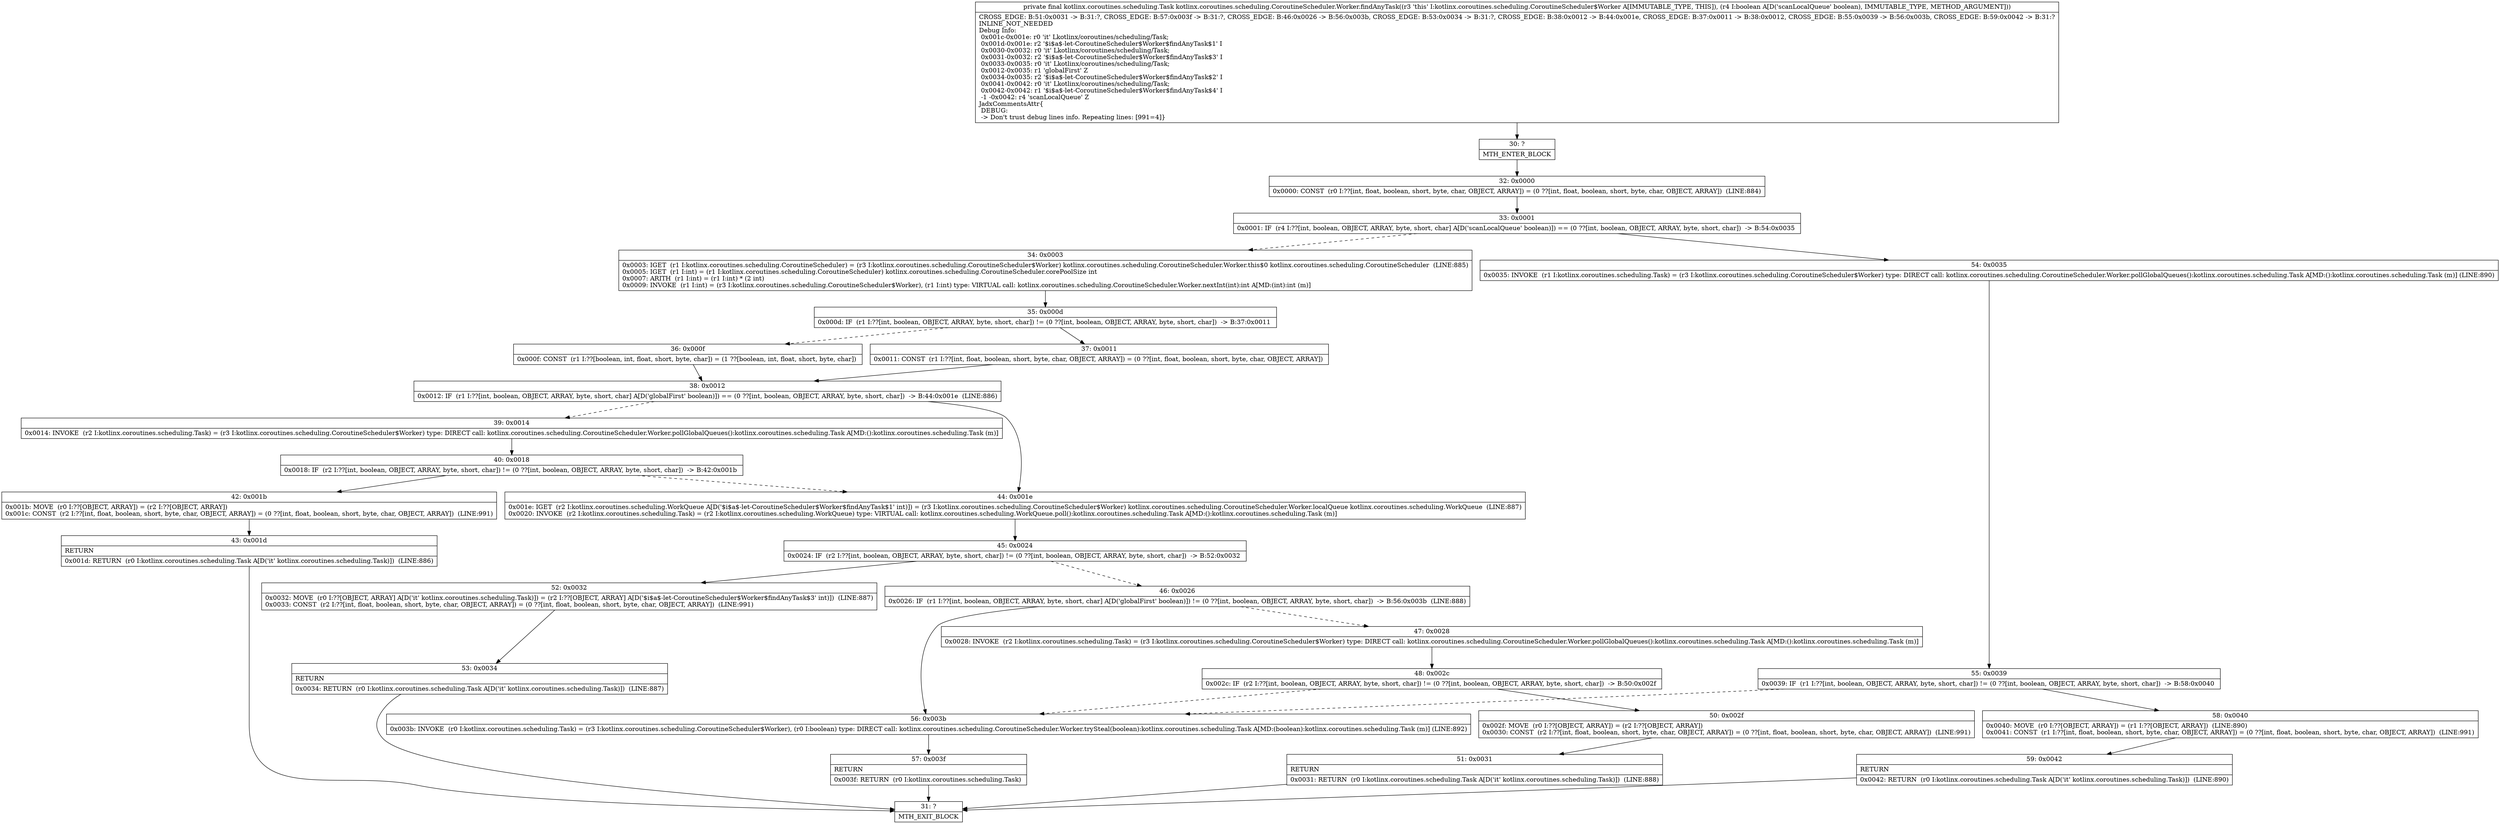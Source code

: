 digraph "CFG forkotlinx.coroutines.scheduling.CoroutineScheduler.Worker.findAnyTask(Z)Lkotlinx\/coroutines\/scheduling\/Task;" {
Node_30 [shape=record,label="{30\:\ ?|MTH_ENTER_BLOCK\l}"];
Node_32 [shape=record,label="{32\:\ 0x0000|0x0000: CONST  (r0 I:??[int, float, boolean, short, byte, char, OBJECT, ARRAY]) = (0 ??[int, float, boolean, short, byte, char, OBJECT, ARRAY])  (LINE:884)\l}"];
Node_33 [shape=record,label="{33\:\ 0x0001|0x0001: IF  (r4 I:??[int, boolean, OBJECT, ARRAY, byte, short, char] A[D('scanLocalQueue' boolean)]) == (0 ??[int, boolean, OBJECT, ARRAY, byte, short, char])  \-\> B:54:0x0035 \l}"];
Node_34 [shape=record,label="{34\:\ 0x0003|0x0003: IGET  (r1 I:kotlinx.coroutines.scheduling.CoroutineScheduler) = (r3 I:kotlinx.coroutines.scheduling.CoroutineScheduler$Worker) kotlinx.coroutines.scheduling.CoroutineScheduler.Worker.this$0 kotlinx.coroutines.scheduling.CoroutineScheduler  (LINE:885)\l0x0005: IGET  (r1 I:int) = (r1 I:kotlinx.coroutines.scheduling.CoroutineScheduler) kotlinx.coroutines.scheduling.CoroutineScheduler.corePoolSize int \l0x0007: ARITH  (r1 I:int) = (r1 I:int) * (2 int) \l0x0009: INVOKE  (r1 I:int) = (r3 I:kotlinx.coroutines.scheduling.CoroutineScheduler$Worker), (r1 I:int) type: VIRTUAL call: kotlinx.coroutines.scheduling.CoroutineScheduler.Worker.nextInt(int):int A[MD:(int):int (m)]\l}"];
Node_35 [shape=record,label="{35\:\ 0x000d|0x000d: IF  (r1 I:??[int, boolean, OBJECT, ARRAY, byte, short, char]) != (0 ??[int, boolean, OBJECT, ARRAY, byte, short, char])  \-\> B:37:0x0011 \l}"];
Node_36 [shape=record,label="{36\:\ 0x000f|0x000f: CONST  (r1 I:??[boolean, int, float, short, byte, char]) = (1 ??[boolean, int, float, short, byte, char]) \l}"];
Node_38 [shape=record,label="{38\:\ 0x0012|0x0012: IF  (r1 I:??[int, boolean, OBJECT, ARRAY, byte, short, char] A[D('globalFirst' boolean)]) == (0 ??[int, boolean, OBJECT, ARRAY, byte, short, char])  \-\> B:44:0x001e  (LINE:886)\l}"];
Node_39 [shape=record,label="{39\:\ 0x0014|0x0014: INVOKE  (r2 I:kotlinx.coroutines.scheduling.Task) = (r3 I:kotlinx.coroutines.scheduling.CoroutineScheduler$Worker) type: DIRECT call: kotlinx.coroutines.scheduling.CoroutineScheduler.Worker.pollGlobalQueues():kotlinx.coroutines.scheduling.Task A[MD:():kotlinx.coroutines.scheduling.Task (m)]\l}"];
Node_40 [shape=record,label="{40\:\ 0x0018|0x0018: IF  (r2 I:??[int, boolean, OBJECT, ARRAY, byte, short, char]) != (0 ??[int, boolean, OBJECT, ARRAY, byte, short, char])  \-\> B:42:0x001b \l}"];
Node_42 [shape=record,label="{42\:\ 0x001b|0x001b: MOVE  (r0 I:??[OBJECT, ARRAY]) = (r2 I:??[OBJECT, ARRAY]) \l0x001c: CONST  (r2 I:??[int, float, boolean, short, byte, char, OBJECT, ARRAY]) = (0 ??[int, float, boolean, short, byte, char, OBJECT, ARRAY])  (LINE:991)\l}"];
Node_43 [shape=record,label="{43\:\ 0x001d|RETURN\l|0x001d: RETURN  (r0 I:kotlinx.coroutines.scheduling.Task A[D('it' kotlinx.coroutines.scheduling.Task)])  (LINE:886)\l}"];
Node_31 [shape=record,label="{31\:\ ?|MTH_EXIT_BLOCK\l}"];
Node_44 [shape=record,label="{44\:\ 0x001e|0x001e: IGET  (r2 I:kotlinx.coroutines.scheduling.WorkQueue A[D('$i$a$\-let\-CoroutineScheduler$Worker$findAnyTask$1' int)]) = (r3 I:kotlinx.coroutines.scheduling.CoroutineScheduler$Worker) kotlinx.coroutines.scheduling.CoroutineScheduler.Worker.localQueue kotlinx.coroutines.scheduling.WorkQueue  (LINE:887)\l0x0020: INVOKE  (r2 I:kotlinx.coroutines.scheduling.Task) = (r2 I:kotlinx.coroutines.scheduling.WorkQueue) type: VIRTUAL call: kotlinx.coroutines.scheduling.WorkQueue.poll():kotlinx.coroutines.scheduling.Task A[MD:():kotlinx.coroutines.scheduling.Task (m)]\l}"];
Node_45 [shape=record,label="{45\:\ 0x0024|0x0024: IF  (r2 I:??[int, boolean, OBJECT, ARRAY, byte, short, char]) != (0 ??[int, boolean, OBJECT, ARRAY, byte, short, char])  \-\> B:52:0x0032 \l}"];
Node_46 [shape=record,label="{46\:\ 0x0026|0x0026: IF  (r1 I:??[int, boolean, OBJECT, ARRAY, byte, short, char] A[D('globalFirst' boolean)]) != (0 ??[int, boolean, OBJECT, ARRAY, byte, short, char])  \-\> B:56:0x003b  (LINE:888)\l}"];
Node_47 [shape=record,label="{47\:\ 0x0028|0x0028: INVOKE  (r2 I:kotlinx.coroutines.scheduling.Task) = (r3 I:kotlinx.coroutines.scheduling.CoroutineScheduler$Worker) type: DIRECT call: kotlinx.coroutines.scheduling.CoroutineScheduler.Worker.pollGlobalQueues():kotlinx.coroutines.scheduling.Task A[MD:():kotlinx.coroutines.scheduling.Task (m)]\l}"];
Node_48 [shape=record,label="{48\:\ 0x002c|0x002c: IF  (r2 I:??[int, boolean, OBJECT, ARRAY, byte, short, char]) != (0 ??[int, boolean, OBJECT, ARRAY, byte, short, char])  \-\> B:50:0x002f \l}"];
Node_50 [shape=record,label="{50\:\ 0x002f|0x002f: MOVE  (r0 I:??[OBJECT, ARRAY]) = (r2 I:??[OBJECT, ARRAY]) \l0x0030: CONST  (r2 I:??[int, float, boolean, short, byte, char, OBJECT, ARRAY]) = (0 ??[int, float, boolean, short, byte, char, OBJECT, ARRAY])  (LINE:991)\l}"];
Node_51 [shape=record,label="{51\:\ 0x0031|RETURN\l|0x0031: RETURN  (r0 I:kotlinx.coroutines.scheduling.Task A[D('it' kotlinx.coroutines.scheduling.Task)])  (LINE:888)\l}"];
Node_56 [shape=record,label="{56\:\ 0x003b|0x003b: INVOKE  (r0 I:kotlinx.coroutines.scheduling.Task) = (r3 I:kotlinx.coroutines.scheduling.CoroutineScheduler$Worker), (r0 I:boolean) type: DIRECT call: kotlinx.coroutines.scheduling.CoroutineScheduler.Worker.trySteal(boolean):kotlinx.coroutines.scheduling.Task A[MD:(boolean):kotlinx.coroutines.scheduling.Task (m)] (LINE:892)\l}"];
Node_57 [shape=record,label="{57\:\ 0x003f|RETURN\l|0x003f: RETURN  (r0 I:kotlinx.coroutines.scheduling.Task) \l}"];
Node_52 [shape=record,label="{52\:\ 0x0032|0x0032: MOVE  (r0 I:??[OBJECT, ARRAY] A[D('it' kotlinx.coroutines.scheduling.Task)]) = (r2 I:??[OBJECT, ARRAY] A[D('$i$a$\-let\-CoroutineScheduler$Worker$findAnyTask$3' int)])  (LINE:887)\l0x0033: CONST  (r2 I:??[int, float, boolean, short, byte, char, OBJECT, ARRAY]) = (0 ??[int, float, boolean, short, byte, char, OBJECT, ARRAY])  (LINE:991)\l}"];
Node_53 [shape=record,label="{53\:\ 0x0034|RETURN\l|0x0034: RETURN  (r0 I:kotlinx.coroutines.scheduling.Task A[D('it' kotlinx.coroutines.scheduling.Task)])  (LINE:887)\l}"];
Node_37 [shape=record,label="{37\:\ 0x0011|0x0011: CONST  (r1 I:??[int, float, boolean, short, byte, char, OBJECT, ARRAY]) = (0 ??[int, float, boolean, short, byte, char, OBJECT, ARRAY]) \l}"];
Node_54 [shape=record,label="{54\:\ 0x0035|0x0035: INVOKE  (r1 I:kotlinx.coroutines.scheduling.Task) = (r3 I:kotlinx.coroutines.scheduling.CoroutineScheduler$Worker) type: DIRECT call: kotlinx.coroutines.scheduling.CoroutineScheduler.Worker.pollGlobalQueues():kotlinx.coroutines.scheduling.Task A[MD:():kotlinx.coroutines.scheduling.Task (m)] (LINE:890)\l}"];
Node_55 [shape=record,label="{55\:\ 0x0039|0x0039: IF  (r1 I:??[int, boolean, OBJECT, ARRAY, byte, short, char]) != (0 ??[int, boolean, OBJECT, ARRAY, byte, short, char])  \-\> B:58:0x0040 \l}"];
Node_58 [shape=record,label="{58\:\ 0x0040|0x0040: MOVE  (r0 I:??[OBJECT, ARRAY]) = (r1 I:??[OBJECT, ARRAY])  (LINE:890)\l0x0041: CONST  (r1 I:??[int, float, boolean, short, byte, char, OBJECT, ARRAY]) = (0 ??[int, float, boolean, short, byte, char, OBJECT, ARRAY])  (LINE:991)\l}"];
Node_59 [shape=record,label="{59\:\ 0x0042|RETURN\l|0x0042: RETURN  (r0 I:kotlinx.coroutines.scheduling.Task A[D('it' kotlinx.coroutines.scheduling.Task)])  (LINE:890)\l}"];
MethodNode[shape=record,label="{private final kotlinx.coroutines.scheduling.Task kotlinx.coroutines.scheduling.CoroutineScheduler.Worker.findAnyTask((r3 'this' I:kotlinx.coroutines.scheduling.CoroutineScheduler$Worker A[IMMUTABLE_TYPE, THIS]), (r4 I:boolean A[D('scanLocalQueue' boolean), IMMUTABLE_TYPE, METHOD_ARGUMENT]))  | CROSS_EDGE: B:51:0x0031 \-\> B:31:?, CROSS_EDGE: B:57:0x003f \-\> B:31:?, CROSS_EDGE: B:46:0x0026 \-\> B:56:0x003b, CROSS_EDGE: B:53:0x0034 \-\> B:31:?, CROSS_EDGE: B:38:0x0012 \-\> B:44:0x001e, CROSS_EDGE: B:37:0x0011 \-\> B:38:0x0012, CROSS_EDGE: B:55:0x0039 \-\> B:56:0x003b, CROSS_EDGE: B:59:0x0042 \-\> B:31:?\lINLINE_NOT_NEEDED\lDebug Info:\l  0x001c\-0x001e: r0 'it' Lkotlinx\/coroutines\/scheduling\/Task;\l  0x001d\-0x001e: r2 '$i$a$\-let\-CoroutineScheduler$Worker$findAnyTask$1' I\l  0x0030\-0x0032: r0 'it' Lkotlinx\/coroutines\/scheduling\/Task;\l  0x0031\-0x0032: r2 '$i$a$\-let\-CoroutineScheduler$Worker$findAnyTask$3' I\l  0x0033\-0x0035: r0 'it' Lkotlinx\/coroutines\/scheduling\/Task;\l  0x0012\-0x0035: r1 'globalFirst' Z\l  0x0034\-0x0035: r2 '$i$a$\-let\-CoroutineScheduler$Worker$findAnyTask$2' I\l  0x0041\-0x0042: r0 'it' Lkotlinx\/coroutines\/scheduling\/Task;\l  0x0042\-0x0042: r1 '$i$a$\-let\-CoroutineScheduler$Worker$findAnyTask$4' I\l  \-1 \-0x0042: r4 'scanLocalQueue' Z\lJadxCommentsAttr\{\l DEBUG: \l \-\> Don't trust debug lines info. Repeating lines: [991=4]\}\l}"];
MethodNode -> Node_30;Node_30 -> Node_32;
Node_32 -> Node_33;
Node_33 -> Node_34[style=dashed];
Node_33 -> Node_54;
Node_34 -> Node_35;
Node_35 -> Node_36[style=dashed];
Node_35 -> Node_37;
Node_36 -> Node_38;
Node_38 -> Node_39[style=dashed];
Node_38 -> Node_44;
Node_39 -> Node_40;
Node_40 -> Node_42;
Node_40 -> Node_44[style=dashed];
Node_42 -> Node_43;
Node_43 -> Node_31;
Node_44 -> Node_45;
Node_45 -> Node_46[style=dashed];
Node_45 -> Node_52;
Node_46 -> Node_47[style=dashed];
Node_46 -> Node_56;
Node_47 -> Node_48;
Node_48 -> Node_50;
Node_48 -> Node_56[style=dashed];
Node_50 -> Node_51;
Node_51 -> Node_31;
Node_56 -> Node_57;
Node_57 -> Node_31;
Node_52 -> Node_53;
Node_53 -> Node_31;
Node_37 -> Node_38;
Node_54 -> Node_55;
Node_55 -> Node_56[style=dashed];
Node_55 -> Node_58;
Node_58 -> Node_59;
Node_59 -> Node_31;
}

